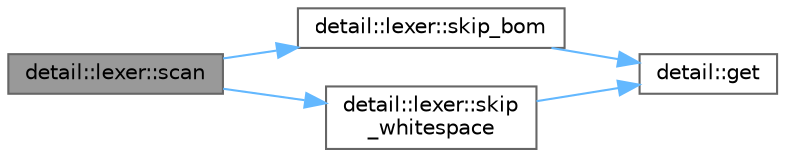 digraph "detail::lexer::scan"
{
 // INTERACTIVE_SVG=YES
 // LATEX_PDF_SIZE
  bgcolor="transparent";
  edge [fontname=Helvetica,fontsize=10,labelfontname=Helvetica,labelfontsize=10];
  node [fontname=Helvetica,fontsize=10,shape=box,height=0.2,width=0.4];
  rankdir="LR";
  Node1 [id="Node000001",label="detail::lexer::scan",height=0.2,width=0.4,color="gray40", fillcolor="grey60", style="filled", fontcolor="black",tooltip=" "];
  Node1 -> Node2 [id="edge1_Node000001_Node000002",color="steelblue1",style="solid",tooltip=" "];
  Node2 [id="Node000002",label="detail::lexer::skip_bom",height=0.2,width=0.4,color="grey40", fillcolor="white", style="filled",URL="$classdetail_1_1lexer.html#a04ae0c7807a761f4162ff42290be5490",tooltip="skip the UTF-8 byte order mark"];
  Node2 -> Node3 [id="edge2_Node000002_Node000003",color="steelblue1",style="solid",tooltip=" "];
  Node3 [id="Node000003",label="detail::get",height=0.2,width=0.4,color="grey40", fillcolor="white", style="filled",URL="$namespacedetail.html#a7116703ea757fe9821bf2e903b91c160",tooltip=" "];
  Node1 -> Node4 [id="edge3_Node000001_Node000004",color="steelblue1",style="solid",tooltip=" "];
  Node4 [id="Node000004",label="detail::lexer::skip\l_whitespace",height=0.2,width=0.4,color="grey40", fillcolor="white", style="filled",URL="$classdetail_1_1lexer.html#a230468eb9130a7173e0636fc1fc5606b",tooltip=" "];
  Node4 -> Node3 [id="edge4_Node000004_Node000003",color="steelblue1",style="solid",tooltip=" "];
}
